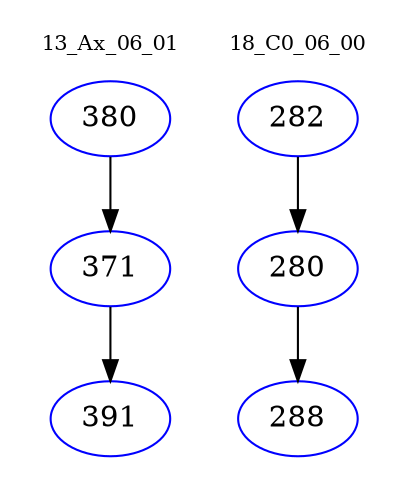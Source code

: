 digraph{
subgraph cluster_0 {
color = white
label = "13_Ax_06_01";
fontsize=10;
T0_380 [label="380", color="blue"]
T0_380 -> T0_371 [color="black"]
T0_371 [label="371", color="blue"]
T0_371 -> T0_391 [color="black"]
T0_391 [label="391", color="blue"]
}
subgraph cluster_1 {
color = white
label = "18_C0_06_00";
fontsize=10;
T1_282 [label="282", color="blue"]
T1_282 -> T1_280 [color="black"]
T1_280 [label="280", color="blue"]
T1_280 -> T1_288 [color="black"]
T1_288 [label="288", color="blue"]
}
}
